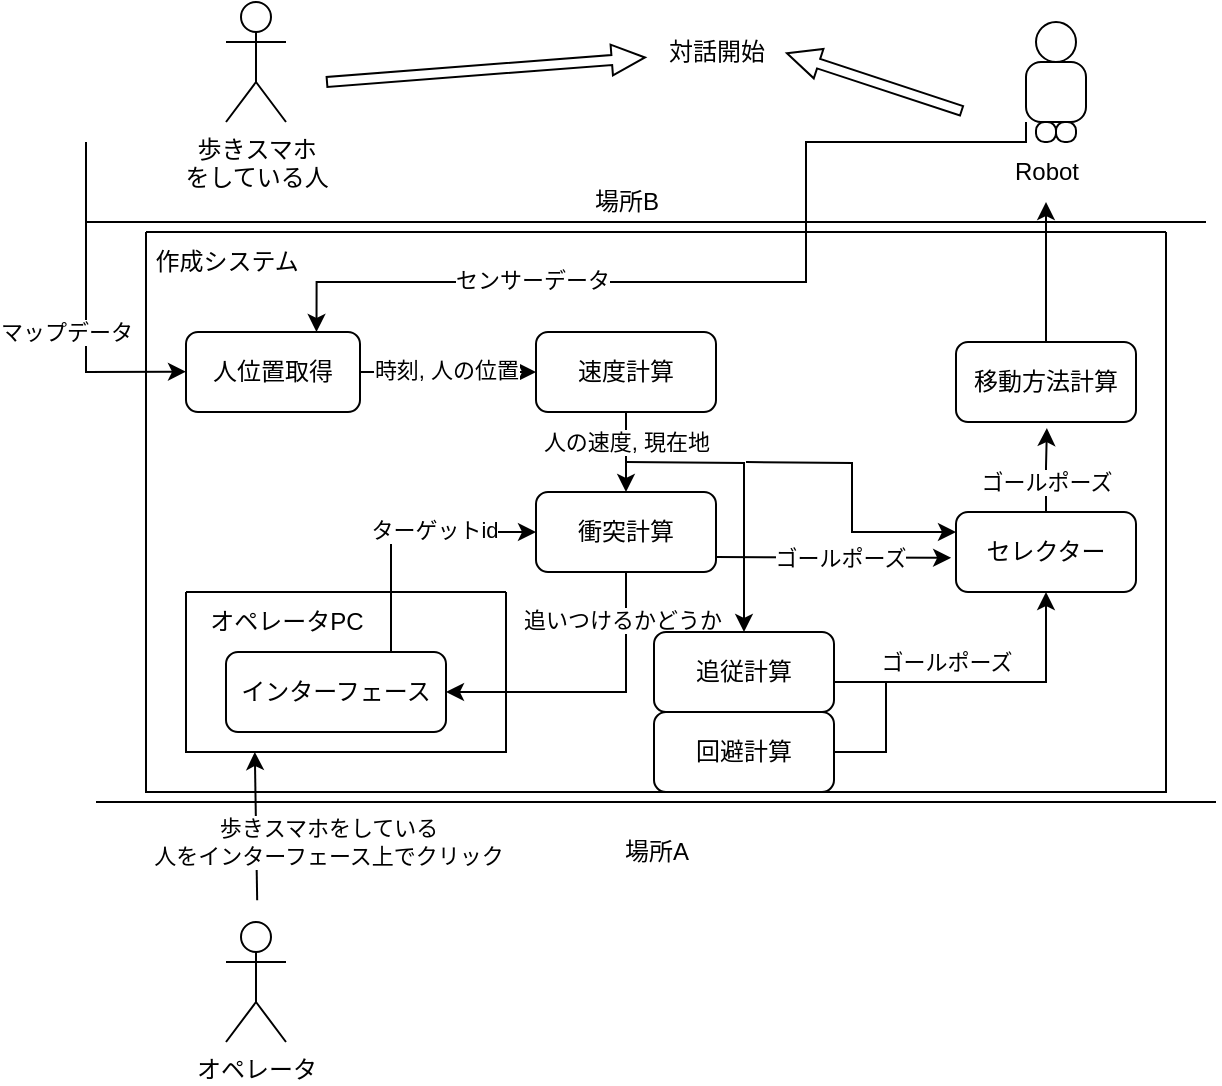 <mxfile version="22.1.21" type="device">
  <diagram name="ページ1" id="q40Y4H6Cgm2v3x42ygtB">
    <mxGraphModel dx="1749" dy="502" grid="1" gridSize="10" guides="1" tooltips="1" connect="1" arrows="1" fold="1" page="1" pageScale="1" pageWidth="827" pageHeight="1169" math="0" shadow="0">
      <root>
        <mxCell id="0" />
        <mxCell id="1" parent="0" />
        <mxCell id="p3XjbXPdAwx0f5DoJ2kn-6" value="オペレータ" style="shape=umlActor;verticalLabelPosition=bottom;verticalAlign=top;html=1;outlineConnect=0;" parent="1" vertex="1">
          <mxGeometry x="110" y="570" width="30" height="60" as="geometry" />
        </mxCell>
        <mxCell id="p3XjbXPdAwx0f5DoJ2kn-9" value="" style="swimlane;startSize=0;" parent="1" vertex="1">
          <mxGeometry x="70" y="225" width="510" height="280" as="geometry">
            <mxRectangle x="140" y="230" width="50" height="40" as="alternateBounds" />
          </mxGeometry>
        </mxCell>
        <mxCell id="p3XjbXPdAwx0f5DoJ2kn-55" value="" style="edgeStyle=orthogonalEdgeStyle;rounded=0;orthogonalLoop=1;jettySize=auto;html=1;" parent="p3XjbXPdAwx0f5DoJ2kn-9" source="p3XjbXPdAwx0f5DoJ2kn-8" target="p3XjbXPdAwx0f5DoJ2kn-12" edge="1">
          <mxGeometry relative="1" as="geometry" />
        </mxCell>
        <mxCell id="p3XjbXPdAwx0f5DoJ2kn-56" value="時刻, 人の位置" style="edgeLabel;html=1;align=center;verticalAlign=middle;resizable=0;points=[];" parent="p3XjbXPdAwx0f5DoJ2kn-55" vertex="1" connectable="0">
          <mxGeometry x="-0.027" y="1" relative="1" as="geometry">
            <mxPoint as="offset" />
          </mxGeometry>
        </mxCell>
        <mxCell id="p3XjbXPdAwx0f5DoJ2kn-8" value="人位置取得" style="rounded=1;whiteSpace=wrap;html=1;" parent="p3XjbXPdAwx0f5DoJ2kn-9" vertex="1">
          <mxGeometry x="20" y="50" width="87" height="40" as="geometry" />
        </mxCell>
        <mxCell id="p3XjbXPdAwx0f5DoJ2kn-10" value="作成システム" style="text;html=1;align=center;verticalAlign=middle;resizable=0;points=[];autosize=1;strokeColor=none;fillColor=none;" parent="p3XjbXPdAwx0f5DoJ2kn-9" vertex="1">
          <mxGeometry x="-10" width="100" height="30" as="geometry" />
        </mxCell>
        <mxCell id="p3XjbXPdAwx0f5DoJ2kn-81" style="edgeStyle=orthogonalEdgeStyle;rounded=0;orthogonalLoop=1;jettySize=auto;html=1;exitX=0.5;exitY=1;exitDx=0;exitDy=0;entryX=0.5;entryY=0;entryDx=0;entryDy=0;" parent="p3XjbXPdAwx0f5DoJ2kn-9" source="p3XjbXPdAwx0f5DoJ2kn-12" target="p3XjbXPdAwx0f5DoJ2kn-15" edge="1">
          <mxGeometry relative="1" as="geometry" />
        </mxCell>
        <mxCell id="p3XjbXPdAwx0f5DoJ2kn-82" value="人の速度, 現在地" style="edgeLabel;html=1;align=center;verticalAlign=middle;resizable=0;points=[];" parent="p3XjbXPdAwx0f5DoJ2kn-81" vertex="1" connectable="0">
          <mxGeometry x="-0.073" y="2" relative="1" as="geometry">
            <mxPoint x="-2" y="-4" as="offset" />
          </mxGeometry>
        </mxCell>
        <mxCell id="MOEL_l4VxM4KasxD2j3D-8" style="edgeStyle=orthogonalEdgeStyle;rounded=0;orthogonalLoop=1;jettySize=auto;html=1;" edge="1" parent="p3XjbXPdAwx0f5DoJ2kn-9" target="MOEL_l4VxM4KasxD2j3D-2">
          <mxGeometry relative="1" as="geometry">
            <mxPoint x="240" y="115" as="sourcePoint" />
          </mxGeometry>
        </mxCell>
        <mxCell id="MOEL_l4VxM4KasxD2j3D-13" style="edgeStyle=orthogonalEdgeStyle;rounded=0;orthogonalLoop=1;jettySize=auto;html=1;entryX=0;entryY=0.25;entryDx=0;entryDy=0;" edge="1" parent="p3XjbXPdAwx0f5DoJ2kn-9" target="MOEL_l4VxM4KasxD2j3D-3">
          <mxGeometry relative="1" as="geometry">
            <mxPoint x="300" y="115" as="sourcePoint" />
          </mxGeometry>
        </mxCell>
        <mxCell id="p3XjbXPdAwx0f5DoJ2kn-12" value="速度計算" style="rounded=1;whiteSpace=wrap;html=1;" parent="p3XjbXPdAwx0f5DoJ2kn-9" vertex="1">
          <mxGeometry x="195" y="50" width="90" height="40" as="geometry" />
        </mxCell>
        <mxCell id="p3XjbXPdAwx0f5DoJ2kn-54" style="edgeStyle=orthogonalEdgeStyle;rounded=0;orthogonalLoop=1;jettySize=auto;html=1;exitX=0.5;exitY=1;exitDx=0;exitDy=0;entryX=1;entryY=0.5;entryDx=0;entryDy=0;" parent="p3XjbXPdAwx0f5DoJ2kn-9" source="p3XjbXPdAwx0f5DoJ2kn-15" target="p3XjbXPdAwx0f5DoJ2kn-13" edge="1">
          <mxGeometry relative="1" as="geometry" />
        </mxCell>
        <mxCell id="p3XjbXPdAwx0f5DoJ2kn-67" value="追いつけるかどうか" style="edgeLabel;html=1;align=center;verticalAlign=middle;resizable=0;points=[];" parent="p3XjbXPdAwx0f5DoJ2kn-54" vertex="1" connectable="0">
          <mxGeometry x="-0.683" y="-2" relative="1" as="geometry">
            <mxPoint as="offset" />
          </mxGeometry>
        </mxCell>
        <mxCell id="p3XjbXPdAwx0f5DoJ2kn-70" style="rounded=0;orthogonalLoop=1;jettySize=auto;html=1;exitX=1;exitY=0.5;exitDx=0;exitDy=0;entryX=-0.027;entryY=0.573;entryDx=0;entryDy=0;entryPerimeter=0;" parent="p3XjbXPdAwx0f5DoJ2kn-9" target="MOEL_l4VxM4KasxD2j3D-3" edge="1">
          <mxGeometry relative="1" as="geometry">
            <mxPoint x="285" y="162.5" as="sourcePoint" />
            <mxPoint x="400" y="117.5" as="targetPoint" />
          </mxGeometry>
        </mxCell>
        <mxCell id="p3XjbXPdAwx0f5DoJ2kn-71" value="ゴールポーズ" style="edgeLabel;html=1;align=center;verticalAlign=middle;resizable=0;points=[];" parent="p3XjbXPdAwx0f5DoJ2kn-70" vertex="1" connectable="0">
          <mxGeometry x="0.052" relative="1" as="geometry">
            <mxPoint as="offset" />
          </mxGeometry>
        </mxCell>
        <mxCell id="p3XjbXPdAwx0f5DoJ2kn-15" value="衝突計算" style="rounded=1;whiteSpace=wrap;html=1;" parent="p3XjbXPdAwx0f5DoJ2kn-9" vertex="1">
          <mxGeometry x="195" y="130" width="90" height="40" as="geometry" />
        </mxCell>
        <mxCell id="p3XjbXPdAwx0f5DoJ2kn-16" style="edgeStyle=orthogonalEdgeStyle;rounded=0;orthogonalLoop=1;jettySize=auto;html=1;exitX=0.5;exitY=1;exitDx=0;exitDy=0;" parent="p3XjbXPdAwx0f5DoJ2kn-9" source="p3XjbXPdAwx0f5DoJ2kn-15" target="p3XjbXPdAwx0f5DoJ2kn-15" edge="1">
          <mxGeometry relative="1" as="geometry" />
        </mxCell>
        <mxCell id="p3XjbXPdAwx0f5DoJ2kn-17" value="移動方法計算" style="rounded=1;whiteSpace=wrap;html=1;" parent="p3XjbXPdAwx0f5DoJ2kn-9" vertex="1">
          <mxGeometry x="405" y="55" width="90" height="40" as="geometry" />
        </mxCell>
        <mxCell id="p3XjbXPdAwx0f5DoJ2kn-30" value="" style="swimlane;startSize=0;" parent="p3XjbXPdAwx0f5DoJ2kn-9" vertex="1">
          <mxGeometry x="20" y="180" width="160" height="80" as="geometry" />
        </mxCell>
        <mxCell id="p3XjbXPdAwx0f5DoJ2kn-13" value="インターフェース" style="rounded=1;whiteSpace=wrap;html=1;" parent="p3XjbXPdAwx0f5DoJ2kn-30" vertex="1">
          <mxGeometry x="20" y="30" width="110" height="40" as="geometry" />
        </mxCell>
        <mxCell id="p3XjbXPdAwx0f5DoJ2kn-31" value="オペレータPC" style="text;html=1;align=center;verticalAlign=middle;resizable=0;points=[];autosize=1;strokeColor=none;fillColor=none;" parent="p3XjbXPdAwx0f5DoJ2kn-30" vertex="1">
          <mxGeometry width="100" height="30" as="geometry" />
        </mxCell>
        <mxCell id="p3XjbXPdAwx0f5DoJ2kn-83" value="" style="endArrow=classic;html=1;rounded=0;exitX=0.75;exitY=0;exitDx=0;exitDy=0;entryX=0;entryY=0.5;entryDx=0;entryDy=0;edgeStyle=orthogonalEdgeStyle;" parent="p3XjbXPdAwx0f5DoJ2kn-9" source="p3XjbXPdAwx0f5DoJ2kn-13" target="p3XjbXPdAwx0f5DoJ2kn-15" edge="1">
          <mxGeometry width="50" height="50" relative="1" as="geometry">
            <mxPoint x="430" y="145" as="sourcePoint" />
            <mxPoint x="480" y="95" as="targetPoint" />
          </mxGeometry>
        </mxCell>
        <mxCell id="p3XjbXPdAwx0f5DoJ2kn-84" value="ターゲットid" style="edgeLabel;html=1;align=center;verticalAlign=middle;resizable=0;points=[];" parent="p3XjbXPdAwx0f5DoJ2kn-83" vertex="1" connectable="0">
          <mxGeometry x="0.226" y="1" relative="1" as="geometry">
            <mxPoint as="offset" />
          </mxGeometry>
        </mxCell>
        <mxCell id="MOEL_l4VxM4KasxD2j3D-11" style="edgeStyle=orthogonalEdgeStyle;rounded=0;orthogonalLoop=1;jettySize=auto;html=1;entryX=0.5;entryY=1;entryDx=0;entryDy=0;" edge="1" parent="p3XjbXPdAwx0f5DoJ2kn-9" target="MOEL_l4VxM4KasxD2j3D-3">
          <mxGeometry relative="1" as="geometry">
            <mxPoint x="350" y="225" as="sourcePoint" />
            <Array as="points">
              <mxPoint x="344" y="225" />
              <mxPoint x="450" y="225" />
            </Array>
          </mxGeometry>
        </mxCell>
        <mxCell id="MOEL_l4VxM4KasxD2j3D-2" value="追従計算" style="rounded=1;whiteSpace=wrap;html=1;" vertex="1" parent="p3XjbXPdAwx0f5DoJ2kn-9">
          <mxGeometry x="254" y="200" width="90" height="40" as="geometry" />
        </mxCell>
        <mxCell id="MOEL_l4VxM4KasxD2j3D-3" value="セレクター" style="rounded=1;whiteSpace=wrap;html=1;" vertex="1" parent="p3XjbXPdAwx0f5DoJ2kn-9">
          <mxGeometry x="405" y="140" width="90" height="40" as="geometry" />
        </mxCell>
        <mxCell id="MOEL_l4VxM4KasxD2j3D-9" style="edgeStyle=orthogonalEdgeStyle;rounded=0;orthogonalLoop=1;jettySize=auto;html=1;entryX=0.505;entryY=1.076;entryDx=0;entryDy=0;entryPerimeter=0;" edge="1" parent="p3XjbXPdAwx0f5DoJ2kn-9" source="MOEL_l4VxM4KasxD2j3D-3" target="p3XjbXPdAwx0f5DoJ2kn-17">
          <mxGeometry relative="1" as="geometry" />
        </mxCell>
        <mxCell id="MOEL_l4VxM4KasxD2j3D-10" value="ゴールポーズ" style="edgeLabel;html=1;align=center;verticalAlign=middle;resizable=0;points=[];" vertex="1" connectable="0" parent="p3XjbXPdAwx0f5DoJ2kn-9">
          <mxGeometry x="450.0" y="125.001" as="geometry" />
        </mxCell>
        <mxCell id="MOEL_l4VxM4KasxD2j3D-12" value="ゴールポーズ" style="edgeLabel;html=1;align=center;verticalAlign=middle;resizable=0;points=[];" vertex="1" connectable="0" parent="p3XjbXPdAwx0f5DoJ2kn-9">
          <mxGeometry x="400.0" y="215.001" as="geometry" />
        </mxCell>
        <mxCell id="MOEL_l4VxM4KasxD2j3D-14" value="回避計算" style="rounded=1;whiteSpace=wrap;html=1;" vertex="1" parent="p3XjbXPdAwx0f5DoJ2kn-9">
          <mxGeometry x="254" y="240" width="90" height="40" as="geometry" />
        </mxCell>
        <mxCell id="MOEL_l4VxM4KasxD2j3D-16" value="" style="endArrow=none;html=1;rounded=0;" edge="1" parent="p3XjbXPdAwx0f5DoJ2kn-9">
          <mxGeometry width="50" height="50" relative="1" as="geometry">
            <mxPoint x="344" y="260" as="sourcePoint" />
            <mxPoint x="370" y="225" as="targetPoint" />
            <Array as="points">
              <mxPoint x="370" y="260" />
            </Array>
          </mxGeometry>
        </mxCell>
        <mxCell id="p3XjbXPdAwx0f5DoJ2kn-36" value="歩きスマホ&lt;br&gt;をしている人" style="shape=umlActor;verticalLabelPosition=bottom;verticalAlign=top;html=1;outlineConnect=0;" parent="1" vertex="1">
          <mxGeometry x="110" y="110" width="30" height="60" as="geometry" />
        </mxCell>
        <mxCell id="p3XjbXPdAwx0f5DoJ2kn-47" value="Robot" style="text;html=1;align=center;verticalAlign=middle;resizable=0;points=[];autosize=1;strokeColor=none;fillColor=none;" parent="1" vertex="1">
          <mxGeometry x="490" y="180" width="60" height="30" as="geometry" />
        </mxCell>
        <mxCell id="p3XjbXPdAwx0f5DoJ2kn-50" value="" style="endArrow=classic;html=1;rounded=0;entryX=0.171;entryY=1.021;entryDx=0;entryDy=0;entryPerimeter=0;" parent="1" edge="1">
          <mxGeometry width="50" height="50" relative="1" as="geometry">
            <mxPoint x="125.59" y="559.16" as="sourcePoint" />
            <mxPoint x="124.4" y="485.0" as="targetPoint" />
            <Array as="points">
              <mxPoint x="125.59" y="559.16" />
            </Array>
          </mxGeometry>
        </mxCell>
        <mxCell id="p3XjbXPdAwx0f5DoJ2kn-52" value="歩きスマホをしている&lt;br&gt;人をインターフェース上でクリック" style="edgeLabel;html=1;align=center;verticalAlign=middle;resizable=0;points=[];" parent="p3XjbXPdAwx0f5DoJ2kn-50" vertex="1" connectable="0">
          <mxGeometry x="-0.51" y="1" relative="1" as="geometry">
            <mxPoint x="36" y="-11" as="offset" />
          </mxGeometry>
        </mxCell>
        <mxCell id="p3XjbXPdAwx0f5DoJ2kn-75" value="" style="group" parent="1" vertex="1" connectable="0">
          <mxGeometry x="510" y="120" width="30" height="60" as="geometry" />
        </mxCell>
        <mxCell id="p3XjbXPdAwx0f5DoJ2kn-43" value="" style="ellipse;whiteSpace=wrap;html=1;aspect=fixed;" parent="p3XjbXPdAwx0f5DoJ2kn-75" vertex="1">
          <mxGeometry x="5" width="20" height="20" as="geometry" />
        </mxCell>
        <mxCell id="p3XjbXPdAwx0f5DoJ2kn-44" value="" style="rounded=1;whiteSpace=wrap;html=1;arcSize=25;" parent="p3XjbXPdAwx0f5DoJ2kn-75" vertex="1">
          <mxGeometry y="20" width="30" height="30" as="geometry" />
        </mxCell>
        <mxCell id="p3XjbXPdAwx0f5DoJ2kn-45" value="" style="rounded=1;whiteSpace=wrap;html=1;arcSize=43;" parent="p3XjbXPdAwx0f5DoJ2kn-75" vertex="1">
          <mxGeometry x="5" y="50" width="10" height="10" as="geometry" />
        </mxCell>
        <mxCell id="p3XjbXPdAwx0f5DoJ2kn-46" value="" style="rounded=1;whiteSpace=wrap;html=1;arcSize=43;" parent="p3XjbXPdAwx0f5DoJ2kn-75" vertex="1">
          <mxGeometry x="15" y="50" width="10" height="10" as="geometry" />
        </mxCell>
        <mxCell id="p3XjbXPdAwx0f5DoJ2kn-79" style="edgeStyle=orthogonalEdgeStyle;rounded=0;orthogonalLoop=1;jettySize=auto;html=1;exitX=0.5;exitY=0;exitDx=0;exitDy=0;" parent="1" source="p3XjbXPdAwx0f5DoJ2kn-17" edge="1" target="p3XjbXPdAwx0f5DoJ2kn-47">
          <mxGeometry relative="1" as="geometry">
            <mxPoint x="495" y="210" as="targetPoint" />
          </mxGeometry>
        </mxCell>
        <mxCell id="p3XjbXPdAwx0f5DoJ2kn-85" value="" style="endArrow=classic;html=1;rounded=0;entryX=1.025;entryY=0.697;entryDx=0;entryDy=0;entryPerimeter=0;shape=flexArrow;width=5;endSize=5.222;endWidth=9.444;" parent="1" edge="1">
          <mxGeometry width="50" height="50" relative="1" as="geometry">
            <mxPoint x="478.25" y="164.55" as="sourcePoint" />
            <mxPoint x="390" y="135.46" as="targetPoint" />
          </mxGeometry>
        </mxCell>
        <mxCell id="p3XjbXPdAwx0f5DoJ2kn-86" value="対話開始" style="text;html=1;align=center;verticalAlign=middle;resizable=0;points=[];autosize=1;strokeColor=none;fillColor=none;" parent="1" vertex="1">
          <mxGeometry x="320" y="120" width="70" height="30" as="geometry" />
        </mxCell>
        <mxCell id="870sRw7pD7z9VvGSY5oI-3" style="edgeStyle=orthogonalEdgeStyle;rounded=0;orthogonalLoop=1;jettySize=auto;html=1;entryX=0.75;entryY=0;entryDx=0;entryDy=0;exitX=0;exitY=1;exitDx=0;exitDy=0;" parent="1" source="p3XjbXPdAwx0f5DoJ2kn-44" target="p3XjbXPdAwx0f5DoJ2kn-8" edge="1">
          <mxGeometry relative="1" as="geometry">
            <mxPoint x="470" y="180" as="sourcePoint" />
            <mxPoint x="155.25" y="285" as="targetPoint" />
            <Array as="points">
              <mxPoint x="400" y="180" />
              <mxPoint x="400" y="250" />
              <mxPoint x="155" y="250" />
            </Array>
          </mxGeometry>
        </mxCell>
        <mxCell id="870sRw7pD7z9VvGSY5oI-4" value="センサーデータ" style="edgeLabel;html=1;align=center;verticalAlign=middle;resizable=0;points=[];" parent="870sRw7pD7z9VvGSY5oI-3" vertex="1" connectable="0">
          <mxGeometry x="0.424" y="-1" relative="1" as="geometry">
            <mxPoint as="offset" />
          </mxGeometry>
        </mxCell>
        <mxCell id="870sRw7pD7z9VvGSY5oI-5" value="" style="endArrow=classic;html=1;rounded=0;entryX=0;entryY=0.5;entryDx=0;entryDy=0;" parent="1" edge="1">
          <mxGeometry width="50" height="50" relative="1" as="geometry">
            <mxPoint x="40" y="180" as="sourcePoint" />
            <mxPoint x="90" y="294.86" as="targetPoint" />
            <Array as="points">
              <mxPoint x="40" y="295" />
            </Array>
          </mxGeometry>
        </mxCell>
        <mxCell id="870sRw7pD7z9VvGSY5oI-6" value="マップデータ" style="edgeLabel;html=1;align=center;verticalAlign=middle;resizable=0;points=[];" parent="870sRw7pD7z9VvGSY5oI-5" vertex="1" connectable="0">
          <mxGeometry x="-0.143" relative="1" as="geometry">
            <mxPoint x="-10" y="24" as="offset" />
          </mxGeometry>
        </mxCell>
        <mxCell id="9pPuMmvDypeMYqGXIPxz-1" value="" style="endArrow=classic;html=1;rounded=0;shape=flexArrow;width=5;endSize=5.222;endWidth=9.444;" parent="1" target="p3XjbXPdAwx0f5DoJ2kn-86" edge="1">
          <mxGeometry width="50" height="50" relative="1" as="geometry">
            <mxPoint x="160" y="150" as="sourcePoint" />
            <mxPoint x="320" y="160.91" as="targetPoint" />
          </mxGeometry>
        </mxCell>
        <mxCell id="-ZtRT_XqycCp_QkjvWYs-2" value="" style="endArrow=none;html=1;rounded=0;" parent="1" edge="1">
          <mxGeometry width="50" height="50" relative="1" as="geometry">
            <mxPoint x="45" y="510" as="sourcePoint" />
            <mxPoint x="605" y="510" as="targetPoint" />
          </mxGeometry>
        </mxCell>
        <mxCell id="-ZtRT_XqycCp_QkjvWYs-4" value="場所A" style="text;html=1;align=center;verticalAlign=middle;resizable=0;points=[];autosize=1;strokeColor=none;fillColor=none;" parent="1" vertex="1">
          <mxGeometry x="295" y="520" width="60" height="30" as="geometry" />
        </mxCell>
        <mxCell id="-ZtRT_XqycCp_QkjvWYs-5" value="" style="endArrow=none;html=1;rounded=0;" parent="1" edge="1">
          <mxGeometry width="50" height="50" relative="1" as="geometry">
            <mxPoint x="40" y="220" as="sourcePoint" />
            <mxPoint x="600" y="220" as="targetPoint" />
          </mxGeometry>
        </mxCell>
        <mxCell id="-ZtRT_XqycCp_QkjvWYs-6" value="場所B" style="text;html=1;align=center;verticalAlign=middle;resizable=0;points=[];autosize=1;strokeColor=none;fillColor=none;" parent="1" vertex="1">
          <mxGeometry x="280" y="195" width="60" height="30" as="geometry" />
        </mxCell>
      </root>
    </mxGraphModel>
  </diagram>
</mxfile>
